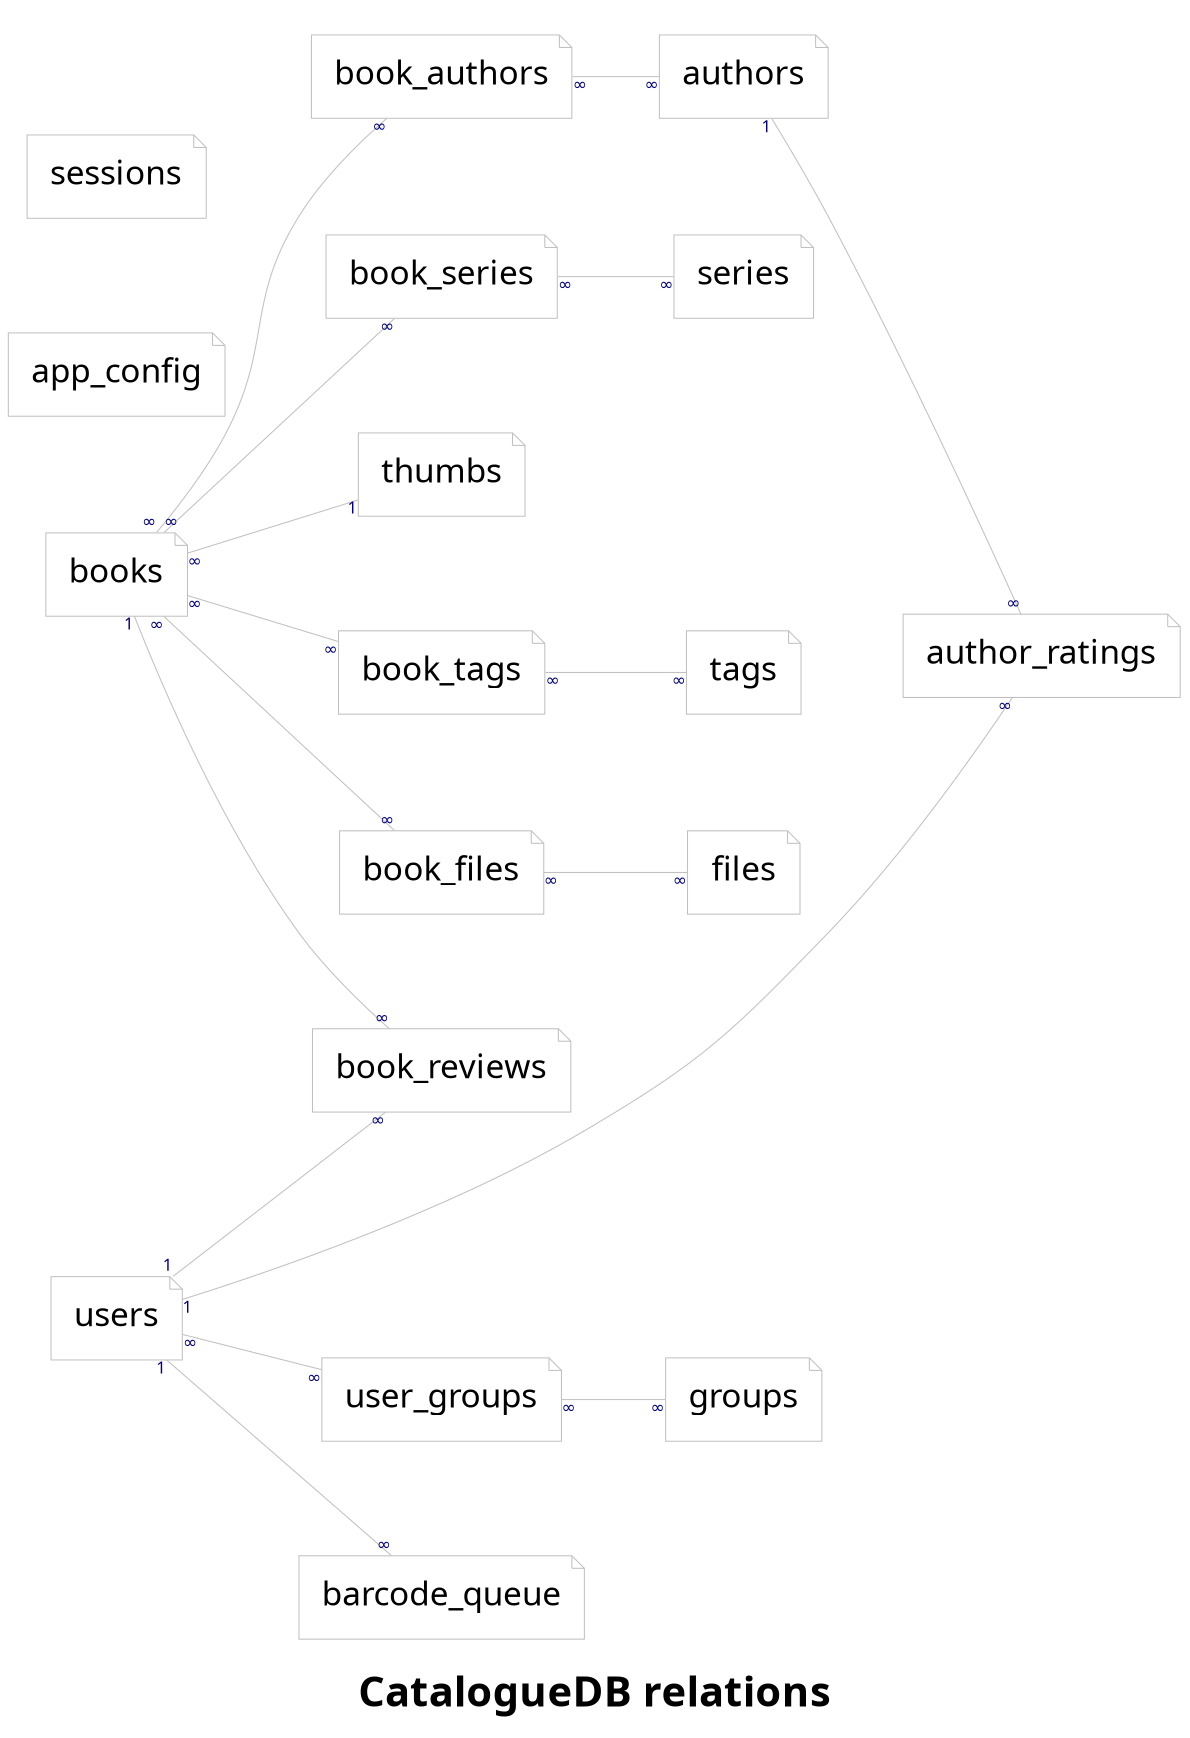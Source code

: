 # Simplified representation of database schema
# Rendered with Graphviz (dot -O -Tpdf)

strict graph {
    label = <<b>CatalogueDB relations</b>>
    
    # Layout and style
    graph [
        ratio = 1.414  // 297/210
        rankdir = LR
        fontname = Tahoma
        fontsize = 20
    ]
    node [
        shape = note
        margin = 0.15
        color = gray
        fontname = Tahoma
        fontsize = 16
        tooltip = ""
        penwidth = 0.5
    ]
    edge [
        headlabel = "∞"
        taillabel = "∞"
        margin = 0.1
        color = gray        
        fontname = Tahoma
        fontsize = 8
        fontcolor = navy
        tooltip = ""
        penwidth = 0.5
    ]

    # Nodes and edges
    books -- book_authors -- authors
    authors -- author_ratings [taillabel = 1]
    books -- book_series -- series
    books -- thumbs [headlabel = 1]
    books -- book_reviews [taillabel = 1]
    users -- user_groups -- groups
    users -- book_reviews [taillabel = 1]
    users -- author_ratings [taillabel = 1]
    books -- book_tags -- tags
    app_config
    books -- book_files -- files
    sessions
    users -- barcode_queue [taillabel = 1]
}
